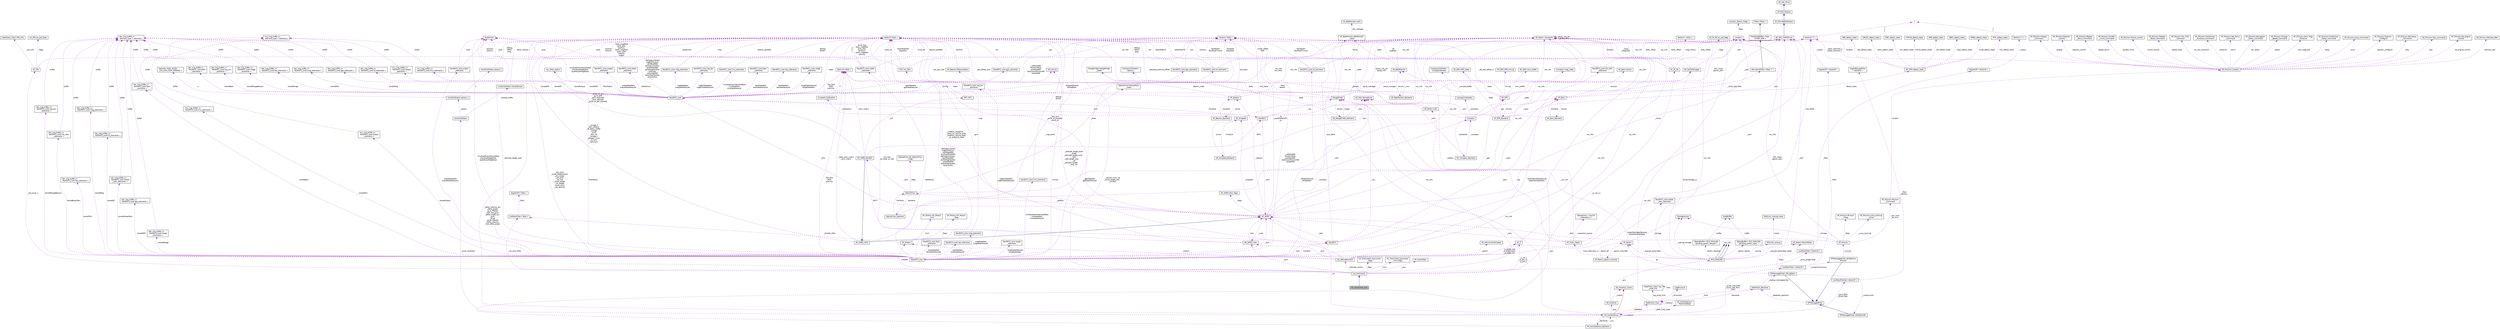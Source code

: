 digraph "AC_PosControl_Sub"
{
 // INTERACTIVE_SVG=YES
  edge [fontname="Helvetica",fontsize="10",labelfontname="Helvetica",labelfontsize="10"];
  node [fontname="Helvetica",fontsize="10",shape=record];
  Node1 [label="AC_PosControl_Sub",height=0.2,width=0.4,color="black", fillcolor="grey75", style="filled", fontcolor="black"];
  Node2 -> Node1 [dir="back",color="midnightblue",fontsize="10",style="solid",fontname="Helvetica"];
  Node2 [label="AC_PosControl",height=0.2,width=0.4,color="black", fillcolor="white", style="filled",URL="$classAC__PosControl.html"];
  Node3 -> Node2 [dir="back",color="darkorchid3",fontsize="10",style="dashed",label=" _accel_target_filter" ,fontname="Helvetica"];
  Node3 [label="LowPassFilter\< Vector2f \>",height=0.2,width=0.4,color="black", fillcolor="white", style="filled",URL="$classLowPassFilter.html"];
  Node4 -> Node3 [dir="back",color="darkorchid3",fontsize="10",style="dashed",label=" _filter" ,fontname="Helvetica"];
  Node4 [label="DigitalLPF\< Vector2f \>",height=0.2,width=0.4,color="black", fillcolor="white", style="filled",URL="$classDigitalLPF.html"];
  Node5 -> Node4 [dir="back",color="darkorchid3",fontsize="10",style="dashed",label=" _output" ,fontname="Helvetica"];
  Node5 [label="Vector2\< T \>",height=0.2,width=0.4,color="black", fillcolor="white", style="filled",URL="$structVector2.html"];
  Node6 -> Node5 [dir="back",color="darkorchid3",fontsize="10",style="dashed",label=" x\ny" ,fontname="Helvetica"];
  Node6 [label="T",height=0.2,width=0.4,color="grey75", fillcolor="white", style="filled"];
  Node7 -> Node2 [dir="back",color="darkorchid3",fontsize="10",style="dashed",label=" _pi_vel_xy" ,fontname="Helvetica"];
  Node7 [label="AC_PI_2D",height=0.2,width=0.4,color="black", fillcolor="white", style="filled",URL="$classAC__PI__2D.html",tooltip="Copter PID control class. "];
  Node8 -> Node7 [dir="back",color="darkorchid3",fontsize="10",style="dashed",label=" _flags" ,fontname="Helvetica"];
  Node8 [label="AC_PI_2D::ac_pid_flags",height=0.2,width=0.4,color="black", fillcolor="white", style="filled",URL="$structAC__PI__2D_1_1ac__pid__flags.html"];
  Node9 -> Node7 [dir="back",color="darkorchid3",fontsize="10",style="dashed",label=" var_info" ,fontname="Helvetica"];
  Node9 [label="AP_Param::GroupInfo",height=0.2,width=0.4,color="black", fillcolor="white", style="filled",URL="$structAP__Param_1_1GroupInfo.html"];
  Node9 -> Node9 [dir="back",color="darkorchid3",fontsize="10",style="dashed",label=" group_info_ptr\ngroup_info" ,fontname="Helvetica"];
  Node10 -> Node7 [dir="back",color="darkorchid3",fontsize="10",style="dashed",label=" _input\n_integrator" ,fontname="Helvetica"];
  Node10 [label="Vector2\< float \>",height=0.2,width=0.4,color="black", fillcolor="white", style="filled",URL="$structVector2.html"];
  Node11 -> Node2 [dir="back",color="darkorchid3",fontsize="10",style="dashed",label=" _vel_error_filter" ,fontname="Helvetica"];
  Node11 [label="LowPassFilter\< float \>",height=0.2,width=0.4,color="black", fillcolor="white", style="filled",URL="$classLowPassFilter.html"];
  Node12 -> Node11 [dir="back",color="darkorchid3",fontsize="10",style="dashed",label=" _filter" ,fontname="Helvetica"];
  Node12 [label="DigitalLPF\< float \>",height=0.2,width=0.4,color="black", fillcolor="white", style="filled",URL="$classDigitalLPF.html"];
  Node13 -> Node2 [dir="back",color="darkorchid3",fontsize="10",style="dashed",label=" _p_vel_z\n_p_pos_xy\n_p_pos_z" ,fontname="Helvetica"];
  Node13 [label="AC_P",height=0.2,width=0.4,color="black", fillcolor="white", style="filled",URL="$classAC__P.html",tooltip="Object managing one P controller. "];
  Node9 -> Node13 [dir="back",color="darkorchid3",fontsize="10",style="dashed",label=" var_info" ,fontname="Helvetica"];
  Node9 -> Node2 [dir="back",color="darkorchid3",fontsize="10",style="dashed",label=" var_info" ,fontname="Helvetica"];
  Node14 -> Node2 [dir="back",color="darkorchid3",fontsize="10",style="dashed",label=" _pos_error\n_accel_feedforward\n_pos_target\n_vel_error\n_vel_last\n_accel_target\n_vel_target\n_accel_error\n_vel_desired" ,fontname="Helvetica"];
  Node14 [label="Vector3\< float \>",height=0.2,width=0.4,color="black", fillcolor="white", style="filled",URL="$classVector3.html"];
  Node15 -> Node2 [dir="back",color="darkorchid3",fontsize="10",style="dashed",label=" _ahrs" ,fontname="Helvetica"];
  Node15 [label="AP_AHRS_View",height=0.2,width=0.4,color="black", fillcolor="white", style="filled",URL="$classAP__AHRS__View.html"];
  Node16 -> Node15 [dir="back",color="darkorchid3",fontsize="10",style="dashed",label=" rot_view\nrot_body_to_ned" ,fontname="Helvetica"];
  Node16 [label="Matrix3\< float \>",height=0.2,width=0.4,color="black", fillcolor="white", style="filled",URL="$classMatrix3.html"];
  Node14 -> Node16 [dir="back",color="darkorchid3",fontsize="10",style="dashed",label=" a\nb\nc" ,fontname="Helvetica"];
  Node14 -> Node15 [dir="back",color="darkorchid3",fontsize="10",style="dashed",label=" gyro" ,fontname="Helvetica"];
  Node17 -> Node15 [dir="back",color="darkorchid3",fontsize="10",style="dashed",label=" ahrs" ,fontname="Helvetica"];
  Node17 [label="AP_AHRS",height=0.2,width=0.4,color="black", fillcolor="white", style="filled",URL="$classAP__AHRS.html"];
  Node16 -> Node17 [dir="back",color="darkorchid3",fontsize="10",style="dashed",label=" _rotation_autopilot\l_body_to_vehicle_body\n_rotation_vehicle_body\l_to_autopilot_body" ,fontname="Helvetica"];
  Node18 -> Node17 [dir="back",color="darkorchid3",fontsize="10",style="dashed",label=" _flags" ,fontname="Helvetica"];
  Node18 [label="AP_AHRS::ahrs_flags",height=0.2,width=0.4,color="black", fillcolor="white", style="filled",URL="$structAP__AHRS_1_1ahrs__flags.html"];
  Node19 -> Node17 [dir="back",color="darkorchid3",fontsize="10",style="dashed",label=" _baro" ,fontname="Helvetica"];
  Node19 [label="AP_Baro",height=0.2,width=0.4,color="black", fillcolor="white", style="filled",URL="$classAP__Baro.html"];
  Node20 -> Node19 [dir="back",color="darkorchid3",fontsize="10",style="dashed",label=" sensors" ,fontname="Helvetica"];
  Node20 [label="AP_Baro::sensor",height=0.2,width=0.4,color="black", fillcolor="white", style="filled",URL="$structAP__Baro_1_1sensor.html"];
  Node21 -> Node19 [dir="back",color="darkorchid3",fontsize="10",style="dashed",label=" _climb_rate_filter" ,fontname="Helvetica"];
  Node21 [label="DerivativeFilter\< float, 7 \>",height=0.2,width=0.4,color="black", fillcolor="white", style="filled",URL="$classDerivativeFilter.html"];
  Node22 -> Node21 [dir="back",color="midnightblue",fontsize="10",style="solid",fontname="Helvetica"];
  Node22 [label="FilterWithBuffer\< float,\l FILTER_SIZE \>",height=0.2,width=0.4,color="black", fillcolor="white", style="filled",URL="$classFilterWithBuffer.html"];
  Node23 -> Node22 [dir="back",color="midnightblue",fontsize="10",style="solid",fontname="Helvetica"];
  Node23 [label="Filter\< float \>",height=0.2,width=0.4,color="black", fillcolor="white", style="filled",URL="$classFilter.html"];
  Node9 -> Node19 [dir="back",color="darkorchid3",fontsize="10",style="dashed",label=" var_info" ,fontname="Helvetica"];
  Node24 -> Node19 [dir="back",color="darkorchid3",fontsize="10",style="dashed",label=" drivers" ,fontname="Helvetica"];
  Node24 [label="AP_Baro_Backend",height=0.2,width=0.4,color="black", fillcolor="white", style="filled",URL="$classAP__Baro__Backend.html"];
  Node19 -> Node24 [dir="back",color="darkorchid3",fontsize="10",style="dashed",label=" _frontend" ,fontname="Helvetica"];
  Node25 -> Node24 [dir="back",color="darkorchid3",fontsize="10",style="dashed",label=" _sem" ,fontname="Helvetica"];
  Node25 [label="AP_HAL::Semaphore",height=0.2,width=0.4,color="black", fillcolor="white", style="filled",URL="$classAP__HAL_1_1Semaphore.html"];
  Node26 -> Node17 [dir="back",color="darkorchid3",fontsize="10",style="dashed",label=" _optflow" ,fontname="Helvetica"];
  Node26 [label="OpticalFlow",height=0.2,width=0.4,color="black", fillcolor="white", style="filled",URL="$classOpticalFlow.html"];
  Node27 -> Node26 [dir="back",color="darkorchid3",fontsize="10",style="dashed",label=" _ahrs" ,fontname="Helvetica"];
  Node27 [label="AP_AHRS_NavEKF",height=0.2,width=0.4,color="black", fillcolor="white", style="filled",URL="$classAP__AHRS__NavEKF.html"];
  Node28 -> Node27 [dir="back",color="midnightblue",fontsize="10",style="solid",fontname="Helvetica"];
  Node28 [label="AP_AHRS_DCM",height=0.2,width=0.4,color="black", fillcolor="white", style="filled",URL="$classAP__AHRS__DCM.html"];
  Node17 -> Node28 [dir="back",color="midnightblue",fontsize="10",style="solid",fontname="Helvetica"];
  Node16 -> Node28 [dir="back",color="darkorchid3",fontsize="10",style="dashed",label=" _body_dcm_matrix\n_dcm_matrix" ,fontname="Helvetica"];
  Node14 -> Node28 [dir="back",color="darkorchid3",fontsize="10",style="dashed",label=" _omega_P\n_last_velocity\n_ra_delay_buffer\n_omega\n_wind\n_last_vel\n_omega_I\n_omega_I_sum\n_ra_sum\n_last_fuse\n..." ,fontname="Helvetica"];
  Node10 -> Node28 [dir="back",color="darkorchid3",fontsize="10",style="dashed",label=" _mag_earth" ,fontname="Helvetica"];
  Node16 -> Node27 [dir="back",color="darkorchid3",fontsize="10",style="dashed",label=" _dcm_matrix" ,fontname="Helvetica"];
  Node29 -> Node27 [dir="back",color="darkorchid3",fontsize="10",style="dashed",label=" EKF2" ,fontname="Helvetica"];
  Node29 [label="NavEKF2",height=0.2,width=0.4,color="black", fillcolor="white", style="filled",URL="$classNavEKF2.html"];
  Node19 -> Node29 [dir="back",color="darkorchid3",fontsize="10",style="dashed",label=" _baro" ,fontname="Helvetica"];
  Node9 -> Node29 [dir="back",color="darkorchid3",fontsize="10",style="dashed",label=" var_info" ,fontname="Helvetica"];
  Node10 -> Node29 [dir="back",color="darkorchid3",fontsize="10",style="dashed",label=" core_delta" ,fontname="Helvetica"];
  Node30 -> Node29 [dir="back",color="darkorchid3",fontsize="10",style="dashed",label=" _rng" ,fontname="Helvetica"];
  Node30 [label="RangeFinder",height=0.2,width=0.4,color="black", fillcolor="white", style="filled",URL="$classRangeFinder.html"];
  Node31 -> Node30 [dir="back",color="darkorchid3",fontsize="10",style="dashed",label=" serial_manager" ,fontname="Helvetica"];
  Node31 [label="AP_SerialManager",height=0.2,width=0.4,color="black", fillcolor="white", style="filled",URL="$classAP__SerialManager.html"];
  Node32 -> Node31 [dir="back",color="darkorchid3",fontsize="10",style="dashed",label=" uart" ,fontname="Helvetica"];
  Node32 [label="AP_HAL::UARTDriver",height=0.2,width=0.4,color="black", fillcolor="white", style="filled",URL="$classAP__HAL_1_1UARTDriver.html"];
  Node33 -> Node32 [dir="back",color="midnightblue",fontsize="10",style="solid",fontname="Helvetica"];
  Node33 [label="AP_HAL::BetterStream",height=0.2,width=0.4,color="black", fillcolor="white", style="filled",URL="$classAP__HAL_1_1BetterStream.html"];
  Node34 -> Node33 [dir="back",color="midnightblue",fontsize="10",style="solid",fontname="Helvetica"];
  Node34 [label="AP_HAL::Stream",height=0.2,width=0.4,color="black", fillcolor="white", style="filled",URL="$classAP__HAL_1_1Stream.html"];
  Node35 -> Node34 [dir="back",color="midnightblue",fontsize="10",style="solid",fontname="Helvetica"];
  Node35 [label="AP_HAL::Print",height=0.2,width=0.4,color="black", fillcolor="white", style="filled",URL="$classAP__HAL_1_1Print.html"];
  Node9 -> Node31 [dir="back",color="darkorchid3",fontsize="10",style="dashed",label=" var_info" ,fontname="Helvetica"];
  Node36 -> Node30 [dir="back",color="darkorchid3",fontsize="10",style="dashed",label=" state" ,fontname="Helvetica"];
  Node36 [label="RangeFinder::RangeFinder\l_State",height=0.2,width=0.4,color="black", fillcolor="white", style="filled",URL="$structRangeFinder_1_1RangeFinder__State.html"];
  Node9 -> Node30 [dir="back",color="darkorchid3",fontsize="10",style="dashed",label=" var_info" ,fontname="Helvetica"];
  Node14 -> Node30 [dir="back",color="darkorchid3",fontsize="10",style="dashed",label=" pos_offset_zero" ,fontname="Helvetica"];
  Node37 -> Node30 [dir="back",color="darkorchid3",fontsize="10",style="dashed",label=" drivers" ,fontname="Helvetica"];
  Node37 [label="AP_RangeFinder_Backend",height=0.2,width=0.4,color="black", fillcolor="white", style="filled",URL="$classAP__RangeFinder__Backend.html"];
  Node36 -> Node37 [dir="back",color="darkorchid3",fontsize="10",style="dashed",label=" state" ,fontname="Helvetica"];
  Node25 -> Node37 [dir="back",color="darkorchid3",fontsize="10",style="dashed",label=" _sem" ,fontname="Helvetica"];
  Node30 -> Node37 [dir="back",color="darkorchid3",fontsize="10",style="dashed",label=" ranger" ,fontname="Helvetica"];
  Node17 -> Node29 [dir="back",color="darkorchid3",fontsize="10",style="dashed",label=" _ahrs" ,fontname="Helvetica"];
  Node38 -> Node29 [dir="back",color="darkorchid3",fontsize="10",style="dashed",label=" core" ,fontname="Helvetica"];
  Node38 [label="NavEKF2_core",height=0.2,width=0.4,color="black", fillcolor="white", style="filled",URL="$classNavEKF2__core.html"];
  Node39 -> Node38 [dir="back",color="darkorchid3",fontsize="10",style="dashed",label=" magDataNew\nmagDataDelayed" ,fontname="Helvetica"];
  Node39 [label="NavEKF2_core::mag_elements",height=0.2,width=0.4,color="black", fillcolor="white", style="filled",URL="$structNavEKF2__core_1_1mag__elements.html"];
  Node14 -> Node39 [dir="back",color="darkorchid3",fontsize="10",style="dashed",label=" mag" ,fontname="Helvetica"];
  Node16 -> Node38 [dir="back",color="darkorchid3",fontsize="10",style="dashed",label=" Tbn_flow\nDCM\nprevTnb" ,fontname="Helvetica"];
  Node29 -> Node38 [dir="back",color="darkorchid3",fontsize="10",style="dashed",label=" frontend" ,fontname="Helvetica"];
  Node40 -> Node38 [dir="back",color="darkorchid3",fontsize="10",style="dashed",label=" baroDataNew\nbaroDataDelayed" ,fontname="Helvetica"];
  Node40 [label="NavEKF2_core::baro\l_elements",height=0.2,width=0.4,color="black", fillcolor="white", style="filled",URL="$structNavEKF2__core_1_1baro__elements.html"];
  Node41 -> Node38 [dir="back",color="darkorchid3",fontsize="10",style="dashed",label=" storedIMU" ,fontname="Helvetica"];
  Node41 [label="imu_ring_buffer_t\<\l NavEKF2_core::imu_elements \>",height=0.2,width=0.4,color="black", fillcolor="white", style="filled",URL="$classimu__ring__buffer__t.html"];
  Node42 -> Node41 [dir="back",color="darkorchid3",fontsize="10",style="dashed",label=" buffer" ,fontname="Helvetica"];
  Node42 [label="imu_ring_buffer_t\<\l element_type \>::element_t",height=0.2,width=0.4,color="black", fillcolor="white", style="filled",URL="$structimu__ring__buffer__t_1_1element__t.html"];
  Node43 -> Node38 [dir="back",color="darkorchid3",fontsize="10",style="dashed",label=" rngBcnDataNew\nrngBcnDataDelayed" ,fontname="Helvetica"];
  Node43 [label="NavEKF2_core::rng_bcn\l_elements",height=0.2,width=0.4,color="black", fillcolor="white", style="filled",URL="$structNavEKF2__core_1_1rng__bcn__elements.html"];
  Node14 -> Node43 [dir="back",color="darkorchid3",fontsize="10",style="dashed",label=" beacon_posNED" ,fontname="Helvetica"];
  Node44 -> Node38 [dir="back",color="darkorchid3",fontsize="10",style="dashed",label=" ofDataDelayed\nofDataNew" ,fontname="Helvetica"];
  Node44 [label="NavEKF2_core::of_elements",height=0.2,width=0.4,color="black", fillcolor="white", style="filled",URL="$structNavEKF2__core_1_1of__elements.html"];
  Node14 -> Node44 [dir="back",color="darkorchid3",fontsize="10",style="dashed",label=" bodyRadXYZ" ,fontname="Helvetica"];
  Node45 -> Node44 [dir="back",color="darkorchid3",fontsize="10",style="dashed",label=" body_offset" ,fontname="Helvetica"];
  Node45 [label="Vector3\< T \>",height=0.2,width=0.4,color="black", fillcolor="white", style="filled",URL="$classVector3.html"];
  Node6 -> Node45 [dir="back",color="darkorchid3",fontsize="10",style="dashed",label=" x\ny\nz" ,fontname="Helvetica"];
  Node10 -> Node44 [dir="back",color="darkorchid3",fontsize="10",style="dashed",label=" flowRadXY\nflowRadXYcomp" ,fontname="Helvetica"];
  Node46 -> Node38 [dir="back",color="darkorchid3",fontsize="10",style="dashed",label=" storedGPS" ,fontname="Helvetica"];
  Node46 [label="obs_ring_buffer_t\<\l NavEKF2_core::gps_elements \>",height=0.2,width=0.4,color="black", fillcolor="white", style="filled",URL="$classobs__ring__buffer__t.html"];
  Node47 -> Node46 [dir="back",color="darkorchid3",fontsize="10",style="dashed",label=" buffer" ,fontname="Helvetica"];
  Node47 [label="obs_ring_buffer_t\<\l element_type \>::element_t",height=0.2,width=0.4,color="black", fillcolor="white", style="filled",URL="$structobs__ring__buffer__t_1_1element__t.html"];
  Node48 -> Node38 [dir="back",color="darkorchid3",fontsize="10",style="dashed",label=" timing" ,fontname="Helvetica"];
  Node48 [label="ekf_timing",height=0.2,width=0.4,color="black", fillcolor="white", style="filled",URL="$structekf__timing.html"];
  Node49 -> Node38 [dir="back",color="darkorchid3",fontsize="10",style="dashed",label=" tasDataNew\ntasDataDelayed" ,fontname="Helvetica"];
  Node49 [label="NavEKF2_core::tas_elements",height=0.2,width=0.4,color="black", fillcolor="white", style="filled",URL="$structNavEKF2__core_1_1tas__elements.html"];
  Node50 -> Node38 [dir="back",color="darkorchid3",fontsize="10",style="dashed",label=" imuQuatDownSampleNew\nprevQuatMagReset\nquatAtLastMagReset" ,fontname="Helvetica"];
  Node50 [label="Quaternion",height=0.2,width=0.4,color="black", fillcolor="white", style="filled",URL="$classQuaternion.html"];
  Node51 -> Node38 [dir="back",color="darkorchid3",fontsize="10",style="dashed",label=" stateStruct" ,fontname="Helvetica"];
  Node51 [label="NavEKF2_core::state\l_elements",height=0.2,width=0.4,color="black", fillcolor="white", style="filled",URL="$structNavEKF2__core_1_1state__elements.html"];
  Node50 -> Node51 [dir="back",color="darkorchid3",fontsize="10",style="dashed",label=" quat" ,fontname="Helvetica"];
  Node14 -> Node51 [dir="back",color="darkorchid3",fontsize="10",style="dashed",label=" body_magfield\ngyro_bias\nposition\nearth_magfield\ngyro_scale\nvelocity\nangErr" ,fontname="Helvetica"];
  Node10 -> Node51 [dir="back",color="darkorchid3",fontsize="10",style="dashed",label=" wind_vel" ,fontname="Helvetica"];
  Node52 -> Node38 [dir="back",color="darkorchid3",fontsize="10",style="dashed",label=" storedOF" ,fontname="Helvetica"];
  Node52 [label="obs_ring_buffer_t\<\l NavEKF2_core::of_elements \>",height=0.2,width=0.4,color="black", fillcolor="white", style="filled",URL="$classobs__ring__buffer__t.html"];
  Node47 -> Node52 [dir="back",color="darkorchid3",fontsize="10",style="dashed",label=" buffer" ,fontname="Helvetica"];
  Node53 -> Node38 [dir="back",color="darkorchid3",fontsize="10",style="dashed",label=" imuDataDownSampledNew\nimuDataNew\nimuDataDelayed" ,fontname="Helvetica"];
  Node53 [label="NavEKF2_core::imu_elements",height=0.2,width=0.4,color="black", fillcolor="white", style="filled",URL="$structNavEKF2__core_1_1imu__elements.html"];
  Node14 -> Node53 [dir="back",color="darkorchid3",fontsize="10",style="dashed",label=" delAng\ndelVel" ,fontname="Helvetica"];
  Node14 -> Node38 [dir="back",color="darkorchid3",fontsize="10",style="dashed",label=" delAngCorrected\nrngBcnPosSum\nvelOffsetNED\ndelAngCorrection\nearthRateNED\nearthMagFieldVar\ntiltErrVec\nvelDotNEDfilt\nbodyMagFieldVar\nreceiverPos\n..." ,fontname="Helvetica"];
  Node54 -> Node38 [dir="back",color="darkorchid3",fontsize="10",style="dashed",label=" filterStatus" ,fontname="Helvetica"];
  Node54 [label="nav_filter_status",height=0.2,width=0.4,color="black", fillcolor="white", style="filled",URL="$unionnav__filter__status.html"];
  Node55 -> Node38 [dir="back",color="darkorchid3",fontsize="10",style="dashed",label=" outputDataNew\noutputDataDelayed" ,fontname="Helvetica"];
  Node55 [label="NavEKF2_core::output\l_elements",height=0.2,width=0.4,color="black", fillcolor="white", style="filled",URL="$structNavEKF2__core_1_1output__elements.html"];
  Node50 -> Node55 [dir="back",color="darkorchid3",fontsize="10",style="dashed",label=" quat" ,fontname="Helvetica"];
  Node14 -> Node55 [dir="back",color="darkorchid3",fontsize="10",style="dashed",label=" position\nvelocity" ,fontname="Helvetica"];
  Node56 -> Node38 [dir="back",color="darkorchid3",fontsize="10",style="dashed",label=" gpsDataNew\ngpsDataDelayed" ,fontname="Helvetica"];
  Node56 [label="NavEKF2_core::gps_elements",height=0.2,width=0.4,color="black", fillcolor="white", style="filled",URL="$structNavEKF2__core_1_1gps__elements.html"];
  Node14 -> Node56 [dir="back",color="darkorchid3",fontsize="10",style="dashed",label=" vel" ,fontname="Helvetica"];
  Node10 -> Node56 [dir="back",color="darkorchid3",fontsize="10",style="dashed",label=" pos" ,fontname="Helvetica"];
  Node10 -> Node38 [dir="back",color="darkorchid3",fontsize="10",style="dashed",label=" velResetNE\nflowGyroBias\nposResetNE\nlastKnownPositionNE\nheldVelNE" ,fontname="Helvetica"];
  Node57 -> Node38 [dir="back",color="darkorchid3",fontsize="10",style="dashed",label=" storedBaro" ,fontname="Helvetica"];
  Node57 [label="obs_ring_buffer_t\<\l NavEKF2_core::baro\l_elements \>",height=0.2,width=0.4,color="black", fillcolor="white", style="filled",URL="$classobs__ring__buffer__t.html"];
  Node47 -> Node57 [dir="back",color="darkorchid3",fontsize="10",style="dashed",label=" buffer" ,fontname="Helvetica"];
  Node58 -> Node38 [dir="back",color="darkorchid3",fontsize="10",style="dashed",label=" storedRangeBeacon" ,fontname="Helvetica"];
  Node58 [label="obs_ring_buffer_t\<\l NavEKF2_core::rng_bcn\l_elements \>",height=0.2,width=0.4,color="black", fillcolor="white", style="filled",URL="$classobs__ring__buffer__t.html"];
  Node47 -> Node58 [dir="back",color="darkorchid3",fontsize="10",style="dashed",label=" buffer" ,fontname="Helvetica"];
  Node59 -> Node38 [dir="back",color="darkorchid3",fontsize="10",style="dashed",label=" storedRange" ,fontname="Helvetica"];
  Node59 [label="obs_ring_buffer_t\<\l NavEKF2_core::range\l_elements \>",height=0.2,width=0.4,color="black", fillcolor="white", style="filled",URL="$classobs__ring__buffer__t.html"];
  Node47 -> Node59 [dir="back",color="darkorchid3",fontsize="10",style="dashed",label=" buffer" ,fontname="Helvetica"];
  Node60 -> Node38 [dir="back",color="darkorchid3",fontsize="10",style="dashed",label=" storedTAS" ,fontname="Helvetica"];
  Node60 [label="obs_ring_buffer_t\<\l NavEKF2_core::tas_elements \>",height=0.2,width=0.4,color="black", fillcolor="white", style="filled",URL="$classobs__ring__buffer__t.html"];
  Node47 -> Node60 [dir="back",color="darkorchid3",fontsize="10",style="dashed",label=" buffer" ,fontname="Helvetica"];
  Node17 -> Node38 [dir="back",color="darkorchid3",fontsize="10",style="dashed",label=" _ahrs" ,fontname="Helvetica"];
  Node61 -> Node38 [dir="back",color="darkorchid3",fontsize="10",style="dashed",label=" storedMag" ,fontname="Helvetica"];
  Node61 [label="obs_ring_buffer_t\<\l NavEKF2_core::mag_elements \>",height=0.2,width=0.4,color="black", fillcolor="white", style="filled",URL="$classobs__ring__buffer__t.html"];
  Node47 -> Node61 [dir="back",color="darkorchid3",fontsize="10",style="dashed",label=" buffer" ,fontname="Helvetica"];
  Node62 -> Node38 [dir="back",color="darkorchid3",fontsize="10",style="dashed",label=" rangeDataDelayed\nrangeDataNew" ,fontname="Helvetica"];
  Node62 [label="NavEKF2_core::range\l_elements",height=0.2,width=0.4,color="black", fillcolor="white", style="filled",URL="$structNavEKF2__core_1_1range__elements.html"];
  Node63 -> Node38 [dir="back",color="darkorchid3",fontsize="10",style="dashed",label=" EKF_origin\ngpsloc_prev" ,fontname="Helvetica"];
  Node63 [label="Location",height=0.2,width=0.4,color="black", fillcolor="white", style="filled",URL="$structLocation.html"];
  Node64 -> Node63 [dir="back",color="darkorchid3",fontsize="10",style="dashed",label=" flags" ,fontname="Helvetica"];
  Node64 [label="Location_Option_Flags",height=0.2,width=0.4,color="black", fillcolor="white", style="filled",URL="$structLocation__Option__Flags.html"];
  Node65 -> Node38 [dir="back",color="darkorchid3",fontsize="10",style="dashed",label=" storedOutput" ,fontname="Helvetica"];
  Node65 [label="imu_ring_buffer_t\<\l NavEKF2_core::output\l_elements \>",height=0.2,width=0.4,color="black", fillcolor="white", style="filled",URL="$classimu__ring__buffer__t.html"];
  Node42 -> Node65 [dir="back",color="darkorchid3",fontsize="10",style="dashed",label=" buffer" ,fontname="Helvetica"];
  Node66 -> Node27 [dir="back",color="darkorchid3",fontsize="10",style="dashed",label=" EKF3" ,fontname="Helvetica"];
  Node66 [label="NavEKF3",height=0.2,width=0.4,color="black", fillcolor="white", style="filled",URL="$classNavEKF3.html"];
  Node67 -> Node66 [dir="back",color="darkorchid3",fontsize="10",style="dashed",label=" core" ,fontname="Helvetica"];
  Node67 [label="NavEKF3_core",height=0.2,width=0.4,color="black", fillcolor="white", style="filled",URL="$classNavEKF3__core.html"];
  Node68 -> Node67 [dir="back",color="darkorchid3",fontsize="10",style="dashed",label=" storedMag" ,fontname="Helvetica"];
  Node68 [label="obs_ring_buffer_t\<\l NavEKF3_core::mag_elements \>",height=0.2,width=0.4,color="black", fillcolor="white", style="filled",URL="$classobs__ring__buffer__t.html"];
  Node47 -> Node68 [dir="back",color="darkorchid3",fontsize="10",style="dashed",label=" buffer" ,fontname="Helvetica"];
  Node69 -> Node67 [dir="back",color="darkorchid3",fontsize="10",style="dashed",label=" outputDataNew\noutputDataDelayed" ,fontname="Helvetica"];
  Node69 [label="NavEKF3_core::output\l_elements",height=0.2,width=0.4,color="black", fillcolor="white", style="filled",URL="$structNavEKF3__core_1_1output__elements.html"];
  Node50 -> Node69 [dir="back",color="darkorchid3",fontsize="10",style="dashed",label=" quat" ,fontname="Helvetica"];
  Node14 -> Node69 [dir="back",color="darkorchid3",fontsize="10",style="dashed",label=" position\nvelocity" ,fontname="Helvetica"];
  Node70 -> Node67 [dir="back",color="darkorchid3",fontsize="10",style="dashed",label=" gpsDataNew\ngpsDataDelayed" ,fontname="Helvetica"];
  Node70 [label="NavEKF3_core::gps_elements",height=0.2,width=0.4,color="black", fillcolor="white", style="filled",URL="$structNavEKF3__core_1_1gps__elements.html"];
  Node14 -> Node70 [dir="back",color="darkorchid3",fontsize="10",style="dashed",label=" vel" ,fontname="Helvetica"];
  Node10 -> Node70 [dir="back",color="darkorchid3",fontsize="10",style="dashed",label=" pos" ,fontname="Helvetica"];
  Node16 -> Node67 [dir="back",color="darkorchid3",fontsize="10",style="dashed",label=" Tbn_flow\nDCM\nprevTnb" ,fontname="Helvetica"];
  Node66 -> Node67 [dir="back",color="darkorchid3",fontsize="10",style="dashed",label=" frontend" ,fontname="Helvetica"];
  Node71 -> Node67 [dir="back",color="darkorchid3",fontsize="10",style="dashed",label=" storedOF" ,fontname="Helvetica"];
  Node71 [label="obs_ring_buffer_t\<\l NavEKF3_core::of_elements \>",height=0.2,width=0.4,color="black", fillcolor="white", style="filled",URL="$classobs__ring__buffer__t.html"];
  Node47 -> Node71 [dir="back",color="darkorchid3",fontsize="10",style="dashed",label=" buffer" ,fontname="Helvetica"];
  Node48 -> Node67 [dir="back",color="darkorchid3",fontsize="10",style="dashed",label=" timing" ,fontname="Helvetica"];
  Node72 -> Node67 [dir="back",color="darkorchid3",fontsize="10",style="dashed",label=" wheelOdmDataDelayed\nwheelOdmDataNew" ,fontname="Helvetica"];
  Node72 [label="NavEKF3_core::wheel\l_odm_elements",height=0.2,width=0.4,color="black", fillcolor="white", style="filled",URL="$structNavEKF3__core_1_1wheel__odm__elements.html"];
  Node45 -> Node72 [dir="back",color="darkorchid3",fontsize="10",style="dashed",label=" hub_offset" ,fontname="Helvetica"];
  Node73 -> Node67 [dir="back",color="darkorchid3",fontsize="10",style="dashed",label=" bodyOdmDataDelayed\nbodyOdmDataNew" ,fontname="Helvetica"];
  Node73 [label="NavEKF3_core::vel_odm\l_elements",height=0.2,width=0.4,color="black", fillcolor="white", style="filled",URL="$structNavEKF3__core_1_1vel__odm__elements.html"];
  Node14 -> Node73 [dir="back",color="darkorchid3",fontsize="10",style="dashed",label=" vel\nangRate" ,fontname="Helvetica"];
  Node45 -> Node73 [dir="back",color="darkorchid3",fontsize="10",style="dashed",label=" body_offset" ,fontname="Helvetica"];
  Node50 -> Node67 [dir="back",color="darkorchid3",fontsize="10",style="dashed",label=" imuQuatDownSampleNew\nprevQuatMagReset\nquatAtLastMagReset" ,fontname="Helvetica"];
  Node74 -> Node67 [dir="back",color="darkorchid3",fontsize="10",style="dashed",label=" storedWheelOdm" ,fontname="Helvetica"];
  Node74 [label="obs_ring_buffer_t\<\l NavEKF3_core::wheel\l_odm_elements \>",height=0.2,width=0.4,color="black", fillcolor="white", style="filled",URL="$classobs__ring__buffer__t.html"];
  Node47 -> Node74 [dir="back",color="darkorchid3",fontsize="10",style="dashed",label=" buffer" ,fontname="Helvetica"];
  Node14 -> Node67 [dir="back",color="darkorchid3",fontsize="10",style="dashed",label=" delAngCorrected\nrngBcnPosSum\nvelOffsetNED\nbcnPosOffsetNED\ndelAngCorrection\nearthRateNED\nearthMagFieldVar\nvelDotNEDfilt\nbodyMagFieldVar\nreceiverPos\n..." ,fontname="Helvetica"];
  Node54 -> Node67 [dir="back",color="darkorchid3",fontsize="10",style="dashed",label=" filterStatus" ,fontname="Helvetica"];
  Node75 -> Node67 [dir="back",color="darkorchid3",fontsize="10",style="dashed",label=" magDataNew\nmagDataDelayed" ,fontname="Helvetica"];
  Node75 [label="NavEKF3_core::mag_elements",height=0.2,width=0.4,color="black", fillcolor="white", style="filled",URL="$structNavEKF3__core_1_1mag__elements.html"];
  Node14 -> Node75 [dir="back",color="darkorchid3",fontsize="10",style="dashed",label=" mag" ,fontname="Helvetica"];
  Node10 -> Node67 [dir="back",color="darkorchid3",fontsize="10",style="dashed",label=" velResetNE\nflowGyroBias\nposResetNE\nlastKnownPositionNE\nheldVelNE" ,fontname="Helvetica"];
  Node76 -> Node67 [dir="back",color="darkorchid3",fontsize="10",style="dashed",label=" storedGPS" ,fontname="Helvetica"];
  Node76 [label="obs_ring_buffer_t\<\l NavEKF3_core::gps_elements \>",height=0.2,width=0.4,color="black", fillcolor="white", style="filled",URL="$classobs__ring__buffer__t.html"];
  Node47 -> Node76 [dir="back",color="darkorchid3",fontsize="10",style="dashed",label=" buffer" ,fontname="Helvetica"];
  Node77 -> Node67 [dir="back",color="darkorchid3",fontsize="10",style="dashed",label=" stateStruct" ,fontname="Helvetica"];
  Node77 [label="NavEKF3_core::state\l_elements",height=0.2,width=0.4,color="black", fillcolor="white", style="filled",URL="$structNavEKF3__core_1_1state__elements.html"];
  Node50 -> Node77 [dir="back",color="darkorchid3",fontsize="10",style="dashed",label=" quat" ,fontname="Helvetica"];
  Node14 -> Node77 [dir="back",color="darkorchid3",fontsize="10",style="dashed",label=" accel_bias\nbody_magfield\ngyro_bias\nposition\nearth_magfield\nvelocity" ,fontname="Helvetica"];
  Node10 -> Node77 [dir="back",color="darkorchid3",fontsize="10",style="dashed",label=" wind_vel" ,fontname="Helvetica"];
  Node78 -> Node67 [dir="back",color="darkorchid3",fontsize="10",style="dashed",label=" storedRange" ,fontname="Helvetica"];
  Node78 [label="obs_ring_buffer_t\<\l NavEKF3_core::range\l_elements \>",height=0.2,width=0.4,color="black", fillcolor="white", style="filled",URL="$classobs__ring__buffer__t.html"];
  Node47 -> Node78 [dir="back",color="darkorchid3",fontsize="10",style="dashed",label=" buffer" ,fontname="Helvetica"];
  Node79 -> Node67 [dir="back",color="darkorchid3",fontsize="10",style="dashed",label=" rngBcnDataNew\nrngBcnDataDelayed" ,fontname="Helvetica"];
  Node79 [label="NavEKF3_core::rng_bcn\l_elements",height=0.2,width=0.4,color="black", fillcolor="white", style="filled",URL="$structNavEKF3__core_1_1rng__bcn__elements.html"];
  Node14 -> Node79 [dir="back",color="darkorchid3",fontsize="10",style="dashed",label=" beacon_posNED" ,fontname="Helvetica"];
  Node80 -> Node67 [dir="back",color="darkorchid3",fontsize="10",style="dashed",label=" baroDataNew\nbaroDataDelayed" ,fontname="Helvetica"];
  Node80 [label="NavEKF3_core::baro\l_elements",height=0.2,width=0.4,color="black", fillcolor="white", style="filled",URL="$structNavEKF3__core_1_1baro__elements.html"];
  Node17 -> Node67 [dir="back",color="darkorchid3",fontsize="10",style="dashed",label=" _ahrs" ,fontname="Helvetica"];
  Node81 -> Node67 [dir="back",color="darkorchid3",fontsize="10",style="dashed",label=" storedBaro" ,fontname="Helvetica"];
  Node81 [label="obs_ring_buffer_t\<\l NavEKF3_core::baro\l_elements \>",height=0.2,width=0.4,color="black", fillcolor="white", style="filled",URL="$classobs__ring__buffer__t.html"];
  Node47 -> Node81 [dir="back",color="darkorchid3",fontsize="10",style="dashed",label=" buffer" ,fontname="Helvetica"];
  Node63 -> Node67 [dir="back",color="darkorchid3",fontsize="10",style="dashed",label=" EKF_origin\ngpsloc_prev" ,fontname="Helvetica"];
  Node82 -> Node67 [dir="back",color="darkorchid3",fontsize="10",style="dashed",label=" tasDataNew\ntasDataDelayed" ,fontname="Helvetica"];
  Node82 [label="NavEKF3_core::tas_elements",height=0.2,width=0.4,color="black", fillcolor="white", style="filled",URL="$structNavEKF3__core_1_1tas__elements.html"];
  Node83 -> Node67 [dir="back",color="darkorchid3",fontsize="10",style="dashed",label=" storedIMU" ,fontname="Helvetica"];
  Node83 [label="imu_ring_buffer_t\<\l NavEKF3_core::imu_elements \>",height=0.2,width=0.4,color="black", fillcolor="white", style="filled",URL="$classimu__ring__buffer__t.html"];
  Node42 -> Node83 [dir="back",color="darkorchid3",fontsize="10",style="dashed",label=" buffer" ,fontname="Helvetica"];
  Node84 -> Node67 [dir="back",color="darkorchid3",fontsize="10",style="dashed",label=" storedRangeBeacon" ,fontname="Helvetica"];
  Node84 [label="obs_ring_buffer_t\<\l NavEKF3_core::rng_bcn\l_elements \>",height=0.2,width=0.4,color="black", fillcolor="white", style="filled",URL="$classobs__ring__buffer__t.html"];
  Node47 -> Node84 [dir="back",color="darkorchid3",fontsize="10",style="dashed",label=" buffer" ,fontname="Helvetica"];
  Node85 -> Node67 [dir="back",color="darkorchid3",fontsize="10",style="dashed",label=" storedBodyOdm" ,fontname="Helvetica"];
  Node85 [label="obs_ring_buffer_t\<\l NavEKF3_core::vel_odm\l_elements \>",height=0.2,width=0.4,color="black", fillcolor="white", style="filled",URL="$classobs__ring__buffer__t.html"];
  Node47 -> Node85 [dir="back",color="darkorchid3",fontsize="10",style="dashed",label=" buffer" ,fontname="Helvetica"];
  Node86 -> Node67 [dir="back",color="darkorchid3",fontsize="10",style="dashed",label=" ofDataDelayed\nofDataNew" ,fontname="Helvetica"];
  Node86 [label="NavEKF3_core::of_elements",height=0.2,width=0.4,color="black", fillcolor="white", style="filled",URL="$structNavEKF3__core_1_1of__elements.html"];
  Node14 -> Node86 [dir="back",color="darkorchid3",fontsize="10",style="dashed",label=" bodyRadXYZ" ,fontname="Helvetica"];
  Node45 -> Node86 [dir="back",color="darkorchid3",fontsize="10",style="dashed",label=" body_offset" ,fontname="Helvetica"];
  Node10 -> Node86 [dir="back",color="darkorchid3",fontsize="10",style="dashed",label=" flowRadXY\nflowRadXYcomp" ,fontname="Helvetica"];
  Node87 -> Node67 [dir="back",color="darkorchid3",fontsize="10",style="dashed",label=" rangeDataDelayed\nrangeDataNew" ,fontname="Helvetica"];
  Node87 [label="NavEKF3_core::range\l_elements",height=0.2,width=0.4,color="black", fillcolor="white", style="filled",URL="$structNavEKF3__core_1_1range__elements.html"];
  Node88 -> Node67 [dir="back",color="darkorchid3",fontsize="10",style="dashed",label=" imuDataDownSampledNew\nimuDataNew\nimuDataDelayed" ,fontname="Helvetica"];
  Node88 [label="NavEKF3_core::imu_elements",height=0.2,width=0.4,color="black", fillcolor="white", style="filled",URL="$structNavEKF3__core_1_1imu__elements.html"];
  Node14 -> Node88 [dir="back",color="darkorchid3",fontsize="10",style="dashed",label=" delAng\ndelVel" ,fontname="Helvetica"];
  Node89 -> Node67 [dir="back",color="darkorchid3",fontsize="10",style="dashed",label=" storedOutput" ,fontname="Helvetica"];
  Node89 [label="imu_ring_buffer_t\<\l NavEKF3_core::output\l_elements \>",height=0.2,width=0.4,color="black", fillcolor="white", style="filled",URL="$classimu__ring__buffer__t.html"];
  Node42 -> Node89 [dir="back",color="darkorchid3",fontsize="10",style="dashed",label=" buffer" ,fontname="Helvetica"];
  Node90 -> Node67 [dir="back",color="darkorchid3",fontsize="10",style="dashed",label=" storedTAS" ,fontname="Helvetica"];
  Node90 [label="obs_ring_buffer_t\<\l NavEKF3_core::tas_elements \>",height=0.2,width=0.4,color="black", fillcolor="white", style="filled",URL="$classobs__ring__buffer__t.html"];
  Node47 -> Node90 [dir="back",color="darkorchid3",fontsize="10",style="dashed",label=" buffer" ,fontname="Helvetica"];
  Node19 -> Node66 [dir="back",color="darkorchid3",fontsize="10",style="dashed",label=" _baro" ,fontname="Helvetica"];
  Node9 -> Node66 [dir="back",color="darkorchid3",fontsize="10",style="dashed",label=" var_info" ,fontname="Helvetica"];
  Node10 -> Node66 [dir="back",color="darkorchid3",fontsize="10",style="dashed",label=" core_delta" ,fontname="Helvetica"];
  Node30 -> Node66 [dir="back",color="darkorchid3",fontsize="10",style="dashed",label=" _rng" ,fontname="Helvetica"];
  Node17 -> Node66 [dir="back",color="darkorchid3",fontsize="10",style="dashed",label=" _ahrs" ,fontname="Helvetica"];
  Node91 -> Node27 [dir="back",color="darkorchid3",fontsize="10",style="dashed",label=" _sitl" ,fontname="Helvetica"];
  Node91 [label="SITL::SITL",height=0.2,width=0.4,color="black", fillcolor="white", style="filled",URL="$classSITL_1_1SITL.html"];
  Node9 -> Node91 [dir="back",color="darkorchid3",fontsize="10",style="dashed",label=" var_info\nvar_info2" ,fontname="Helvetica"];
  Node92 -> Node91 [dir="back",color="darkorchid3",fontsize="10",style="dashed",label=" state" ,fontname="Helvetica"];
  Node92 [label="SITL::sitl_fdm",height=0.2,width=0.4,color="black", fillcolor="white", style="filled",URL="$structSITL_1_1sitl__fdm.html"];
  Node50 -> Node92 [dir="back",color="darkorchid3",fontsize="10",style="dashed",label=" quaternion" ,fontname="Helvetica"];
  Node14 -> Node92 [dir="back",color="darkorchid3",fontsize="10",style="dashed",label=" bodyMagField\nangAccel" ,fontname="Helvetica"];
  Node63 -> Node92 [dir="back",color="darkorchid3",fontsize="10",style="dashed",label=" home" ,fontname="Helvetica"];
  Node14 -> Node27 [dir="back",color="darkorchid3",fontsize="10",style="dashed",label=" _accel_ef_ekf\n_gyro_drift\n_gyro_estimate\n_dcm_attitude\n_accel_ef_ekf_blended" ,fontname="Helvetica"];
  Node9 -> Node26 [dir="back",color="darkorchid3",fontsize="10",style="dashed",label=" var_info" ,fontname="Helvetica"];
  Node93 -> Node26 [dir="back",color="darkorchid3",fontsize="10",style="dashed",label=" _state" ,fontname="Helvetica"];
  Node93 [label="OpticalFlow::OpticalFlow\l_state",height=0.2,width=0.4,color="black", fillcolor="white", style="filled",URL="$structOpticalFlow_1_1OpticalFlow__state.html"];
  Node10 -> Node93 [dir="back",color="darkorchid3",fontsize="10",style="dashed",label=" flowRate\nbodyRate" ,fontname="Helvetica"];
  Node94 -> Node26 [dir="back",color="darkorchid3",fontsize="10",style="dashed",label=" backend" ,fontname="Helvetica"];
  Node94 [label="OpticalFlow_backend",height=0.2,width=0.4,color="black", fillcolor="white", style="filled",URL="$classOpticalFlow__backend.html"];
  Node26 -> Node94 [dir="back",color="darkorchid3",fontsize="10",style="dashed",label=" frontend" ,fontname="Helvetica"];
  Node25 -> Node94 [dir="back",color="darkorchid3",fontsize="10",style="dashed",label=" _sem" ,fontname="Helvetica"];
  Node95 -> Node26 [dir="back",color="darkorchid3",fontsize="10",style="dashed",label=" _flags" ,fontname="Helvetica"];
  Node95 [label="OpticalFlow::AP_OpticalFlow\l_Flags",height=0.2,width=0.4,color="black", fillcolor="white", style="filled",URL="$structOpticalFlow_1_1AP__OpticalFlow__Flags.html"];
  Node9 -> Node17 [dir="back",color="darkorchid3",fontsize="10",style="dashed",label=" var_info" ,fontname="Helvetica"];
  Node15 -> Node17 [dir="back",color="darkorchid3",fontsize="10",style="dashed",label=" _view" ,fontname="Helvetica"];
  Node14 -> Node17 [dir="back",color="darkorchid3",fontsize="10",style="dashed",label=" _last_trim\n_accel_ef_blended\n_accel_ef" ,fontname="Helvetica"];
  Node96 -> Node17 [dir="back",color="darkorchid3",fontsize="10",style="dashed",label=" _ins" ,fontname="Helvetica"];
  Node96 [label="AP_InertialSensor",height=0.2,width=0.4,color="black", fillcolor="white", style="filled",URL="$classAP__InertialSensor.html"];
  Node97 -> Node96 [dir="back",color="firebrick4",fontsize="10",style="solid",fontname="Helvetica"];
  Node97 [label="AP_AccelCal_Client",height=0.2,width=0.4,color="black", fillcolor="white", style="filled",URL="$classAP__AccelCal__Client.html"];
  Node98 -> Node96 [dir="back",color="darkorchid3",fontsize="10",style="dashed",label=" _peak_hold_state" ,fontname="Helvetica"];
  Node98 [label="AP_InertialSensor::\lPeakHoldState",height=0.2,width=0.4,color="black", fillcolor="white", style="filled",URL="$structAP__InertialSensor_1_1PeakHoldState.html"];
  Node99 -> Node96 [dir="back",color="darkorchid3",fontsize="10",style="dashed",label=" _accel_vibe_filter\n_accel_vibe_floor\l_filter" ,fontname="Helvetica"];
  Node99 [label="LowPassFilter\< Vector3f \>",height=0.2,width=0.4,color="black", fillcolor="white", style="filled",URL="$classLowPassFilter.html"];
  Node100 -> Node99 [dir="back",color="darkorchid3",fontsize="10",style="dashed",label=" _filter" ,fontname="Helvetica"];
  Node100 [label="DigitalLPF\< Vector3f \>",height=0.2,width=0.4,color="black", fillcolor="white", style="filled",URL="$classDigitalLPF.html"];
  Node45 -> Node100 [dir="back",color="darkorchid3",fontsize="10",style="dashed",label=" _output" ,fontname="Helvetica"];
  Node101 -> Node96 [dir="back",color="darkorchid3",fontsize="10",style="dashed",label=" _backends" ,fontname="Helvetica"];
  Node101 [label="AP_InertialSensor_Backend",height=0.2,width=0.4,color="black", fillcolor="white", style="filled",URL="$classAP__InertialSensor__Backend.html"];
  Node25 -> Node101 [dir="back",color="darkorchid3",fontsize="10",style="dashed",label=" _sem" ,fontname="Helvetica"];
  Node96 -> Node101 [dir="back",color="darkorchid3",fontsize="10",style="dashed",label=" _imu" ,fontname="Helvetica"];
  Node102 -> Node96 [dir="back",color="darkorchid3",fontsize="10",style="dashed",label=" _gyro_filter\n_accel_filter" ,fontname="Helvetica"];
  Node102 [label="LowPassFilter2p\< Vector3f \>",height=0.2,width=0.4,color="black", fillcolor="white", style="filled",URL="$classLowPassFilter2p.html"];
  Node103 -> Node102 [dir="back",color="darkorchid3",fontsize="10",style="dashed",label=" _filter\n_params" ,fontname="Helvetica"];
  Node103 [label="DigitalBiquadFilter\l\< Vector3f \>",height=0.2,width=0.4,color="black", fillcolor="white", style="filled",URL="$classDigitalBiquadFilter.html"];
  Node45 -> Node103 [dir="back",color="darkorchid3",fontsize="10",style="dashed",label=" _delay_element_1\n_delay_element_2" ,fontname="Helvetica"];
  Node104 -> Node96 [dir="back",color="darkorchid3",fontsize="10",style="dashed",label=" _accel_calibrator" ,fontname="Helvetica"];
  Node104 [label="AccelCalibrator",height=0.2,width=0.4,color="black", fillcolor="white", style="filled",URL="$classAccelCalibrator.html"];
  Node105 -> Node104 [dir="back",color="darkorchid3",fontsize="10",style="dashed",label=" _param" ,fontname="Helvetica"];
  Node105 [label="AccelCalibrator::param_u",height=0.2,width=0.4,color="black", fillcolor="white", style="filled",URL="$unionAccelCalibrator_1_1param__u.html"];
  Node106 -> Node105 [dir="back",color="darkorchid3",fontsize="10",style="dashed",label=" s" ,fontname="Helvetica"];
  Node106 [label="AccelCalibrator::param_t",height=0.2,width=0.4,color="black", fillcolor="white", style="filled",URL="$structAccelCalibrator_1_1param__t.html"];
  Node14 -> Node106 [dir="back",color="darkorchid3",fontsize="10",style="dashed",label=" offdiag\noffset\ndiag" ,fontname="Helvetica"];
  Node107 -> Node105 [dir="back",color="darkorchid3",fontsize="10",style="dashed",label=" a" ,fontname="Helvetica"];
  Node107 [label="VectorN\< float, ACCEL\l_CAL_MAX_NUM_PARAMS \>",height=0.2,width=0.4,color="black", fillcolor="white", style="filled",URL="$classVectorN.html"];
  Node108 -> Node104 [dir="back",color="darkorchid3",fontsize="10",style="dashed",label=" _sample_buffer" ,fontname="Helvetica"];
  Node108 [label="AccelCalibrator::AccelSample",height=0.2,width=0.4,color="black", fillcolor="white", style="filled",URL="$structAccelCalibrator_1_1AccelSample.html"];
  Node14 -> Node108 [dir="back",color="darkorchid3",fontsize="10",style="dashed",label=" delta_velocity" ,fontname="Helvetica"];
  Node109 -> Node96 [dir="back",color="darkorchid3",fontsize="10",style="dashed",label=" _dataflash" ,fontname="Helvetica"];
  Node109 [label="DataFlash_Class",height=0.2,width=0.4,color="black", fillcolor="white", style="filled",URL="$classDataFlash__Class.html"];
  Node110 -> Node109 [dir="back",color="darkorchid3",fontsize="10",style="dashed",label=" log_write_fmts" ,fontname="Helvetica"];
  Node110 [label="DataFlash_Class::log\l_write_fmt",height=0.2,width=0.4,color="black", fillcolor="white", style="filled",URL="$structDataFlash__Class_1_1log__write__fmt.html"];
  Node110 -> Node110 [dir="back",color="darkorchid3",fontsize="10",style="dashed",label=" next" ,fontname="Helvetica"];
  Node111 -> Node109 [dir="back",color="darkorchid3",fontsize="10",style="dashed",label=" _structures" ,fontname="Helvetica"];
  Node111 [label="LogStructure",height=0.2,width=0.4,color="black", fillcolor="white", style="filled",URL="$structLogStructure.html"];
  Node109 -> Node109 [dir="back",color="darkorchid3",fontsize="10",style="dashed",label=" _instance" ,fontname="Helvetica"];
  Node112 -> Node109 [dir="back",color="darkorchid3",fontsize="10",style="dashed",label=" backends" ,fontname="Helvetica"];
  Node112 [label="DataFlash_Backend",height=0.2,width=0.4,color="black", fillcolor="white", style="filled",URL="$classDataFlash__Backend.html"];
  Node109 -> Node112 [dir="back",color="darkorchid3",fontsize="10",style="dashed",label=" _front" ,fontname="Helvetica"];
  Node113 -> Node112 [dir="back",color="darkorchid3",fontsize="10",style="dashed",label=" _startup_messagewriter" ,fontname="Helvetica"];
  Node113 [label="DFMessageWriter_DFLogStart",height=0.2,width=0.4,color="black", fillcolor="white", style="filled",URL="$classDFMessageWriter__DFLogStart.html"];
  Node114 -> Node113 [dir="back",color="midnightblue",fontsize="10",style="solid",fontname="Helvetica"];
  Node114 [label="DFMessageWriter",height=0.2,width=0.4,color="black", fillcolor="white", style="filled",URL="$classDFMessageWriter.html"];
  Node112 -> Node114 [dir="back",color="darkorchid3",fontsize="10",style="dashed",label=" _dataflash_backend" ,fontname="Helvetica"];
  Node115 -> Node113 [dir="back",color="darkorchid3",fontsize="10",style="dashed",label=" _writeentiremission" ,fontname="Helvetica"];
  Node115 [label="DFMessageWriter_WriteEntire\lMission",height=0.2,width=0.4,color="black", fillcolor="white", style="filled",URL="$classDFMessageWriter__WriteEntireMission.html"];
  Node114 -> Node115 [dir="back",color="midnightblue",fontsize="10",style="solid",fontname="Helvetica"];
  Node116 -> Node115 [dir="back",color="darkorchid3",fontsize="10",style="dashed",label=" _mission" ,fontname="Helvetica"];
  Node116 [label="AP_Mission",height=0.2,width=0.4,color="black", fillcolor="white", style="filled",URL="$classAP__Mission.html",tooltip="Object managing Mission. "];
  Node117 -> Node116 [dir="back",color="darkorchid3",fontsize="10",style="dashed",label=" _storage" ,fontname="Helvetica"];
  Node117 [label="StorageAccess",height=0.2,width=0.4,color="black", fillcolor="white", style="filled",URL="$classStorageAccess.html"];
  Node118 -> Node116 [dir="back",color="darkorchid3",fontsize="10",style="dashed",label=" _nav_cmd\n_do_cmd" ,fontname="Helvetica"];
  Node118 [label="AP_Mission::Mission\l_Command",height=0.2,width=0.4,color="black", fillcolor="white", style="filled",URL="$structAP__Mission_1_1Mission__Command.html"];
  Node119 -> Node118 [dir="back",color="darkorchid3",fontsize="10",style="dashed",label=" content" ,fontname="Helvetica"];
  Node119 [label="AP_Mission::Content",height=0.2,width=0.4,color="black", fillcolor="white", style="filled",URL="$unionAP__Mission_1_1Content.html"];
  Node120 -> Node119 [dir="back",color="darkorchid3",fontsize="10",style="dashed",label=" guided_limits" ,fontname="Helvetica"];
  Node120 [label="AP_Mission::Guided\l_Limits_Command",height=0.2,width=0.4,color="black", fillcolor="white", style="filled",URL="$structAP__Mission_1_1Guided__Limits__Command.html"];
  Node121 -> Node119 [dir="back",color="darkorchid3",fontsize="10",style="dashed",label=" mount_control" ,fontname="Helvetica"];
  Node121 [label="AP_Mission::Mount_Control",height=0.2,width=0.4,color="black", fillcolor="white", style="filled",URL="$structAP__Mission_1_1Mount__Control.html"];
  Node122 -> Node119 [dir="back",color="darkorchid3",fontsize="10",style="dashed",label=" repeat_relay" ,fontname="Helvetica"];
  Node122 [label="AP_Mission::Repeat\l_Relay_Command",height=0.2,width=0.4,color="black", fillcolor="white", style="filled",URL="$structAP__Mission_1_1Repeat__Relay__Command.html"];
  Node123 -> Node119 [dir="back",color="darkorchid3",fontsize="10",style="dashed",label=" do_vtol_transition" ,fontname="Helvetica"];
  Node123 [label="AP_Mission::Do_VTOL\l_Transition",height=0.2,width=0.4,color="black", fillcolor="white", style="filled",URL="$structAP__Mission_1_1Do__VTOL__Transition.html"];
  Node124 -> Node119 [dir="back",color="darkorchid3",fontsize="10",style="dashed",label=" distance" ,fontname="Helvetica"];
  Node124 [label="AP_Mission::Conditional\l_Distance_Command",height=0.2,width=0.4,color="black", fillcolor="white", style="filled",URL="$structAP__Mission_1_1Conditional__Distance__Command.html"];
  Node125 -> Node119 [dir="back",color="darkorchid3",fontsize="10",style="dashed",label=" servo" ,fontname="Helvetica"];
  Node125 [label="AP_Mission::Set_Servo\l_Command",height=0.2,width=0.4,color="black", fillcolor="white", style="filled",URL="$structAP__Mission_1_1Set__Servo__Command.html"];
  Node126 -> Node119 [dir="back",color="darkorchid3",fontsize="10",style="dashed",label=" nav_delay" ,fontname="Helvetica"];
  Node126 [label="AP_Mission::Navigation\l_Delay_Command",height=0.2,width=0.4,color="black", fillcolor="white", style="filled",URL="$structAP__Mission_1_1Navigation__Delay__Command.html"];
  Node127 -> Node119 [dir="back",color="darkorchid3",fontsize="10",style="dashed",label=" speed" ,fontname="Helvetica"];
  Node127 [label="AP_Mission::Change\l_Speed_Command",height=0.2,width=0.4,color="black", fillcolor="white", style="filled",URL="$structAP__Mission_1_1Change__Speed__Command.html"];
  Node128 -> Node119 [dir="back",color="darkorchid3",fontsize="10",style="dashed",label=" cam_trigg_dist" ,fontname="Helvetica"];
  Node128 [label="AP_Mission::Cam_Trigg\l_Distance",height=0.2,width=0.4,color="black", fillcolor="white", style="filled",URL="$structAP__Mission_1_1Cam__Trigg__Distance.html"];
  Node129 -> Node119 [dir="back",color="darkorchid3",fontsize="10",style="dashed",label=" delay" ,fontname="Helvetica"];
  Node129 [label="AP_Mission::Conditional\l_Delay_Command",height=0.2,width=0.4,color="black", fillcolor="white", style="filled",URL="$structAP__Mission_1_1Conditional__Delay__Command.html"];
  Node130 -> Node119 [dir="back",color="darkorchid3",fontsize="10",style="dashed",label=" jump" ,fontname="Helvetica"];
  Node130 [label="AP_Mission::Jump_Command",height=0.2,width=0.4,color="black", fillcolor="white", style="filled",URL="$structAP__Mission_1_1Jump__Command.html"];
  Node63 -> Node119 [dir="back",color="darkorchid3",fontsize="10",style="dashed",label=" location" ,fontname="Helvetica"];
  Node131 -> Node119 [dir="back",color="darkorchid3",fontsize="10",style="dashed",label=" digicam_configure" ,fontname="Helvetica"];
  Node131 [label="AP_Mission::Digicam\l_Configure",height=0.2,width=0.4,color="black", fillcolor="white", style="filled",URL="$structAP__Mission_1_1Digicam__Configure.html"];
  Node132 -> Node119 [dir="back",color="darkorchid3",fontsize="10",style="dashed",label=" relay" ,fontname="Helvetica"];
  Node132 [label="AP_Mission::Set_Relay\l_Command",height=0.2,width=0.4,color="black", fillcolor="white", style="filled",URL="$structAP__Mission_1_1Set__Relay__Command.html"];
  Node133 -> Node119 [dir="back",color="darkorchid3",fontsize="10",style="dashed",label=" yaw" ,fontname="Helvetica"];
  Node133 [label="AP_Mission::Yaw_Command",height=0.2,width=0.4,color="black", fillcolor="white", style="filled",URL="$structAP__Mission_1_1Yaw__Command.html"];
  Node134 -> Node119 [dir="back",color="darkorchid3",fontsize="10",style="dashed",label=" do_engine_control" ,fontname="Helvetica"];
  Node134 [label="AP_Mission::Do_Engine\l_Control",height=0.2,width=0.4,color="black", fillcolor="white", style="filled",URL="$structAP__Mission_1_1Do__Engine__Control.html"];
  Node135 -> Node119 [dir="back",color="darkorchid3",fontsize="10",style="dashed",label=" altitude_wait" ,fontname="Helvetica"];
  Node135 [label="AP_Mission::Altitude_Wait",height=0.2,width=0.4,color="black", fillcolor="white", style="filled",URL="$structAP__Mission_1_1Altitude__Wait.html"];
  Node136 -> Node119 [dir="back",color="darkorchid3",fontsize="10",style="dashed",label=" gripper" ,fontname="Helvetica"];
  Node136 [label="AP_Mission::Gripper\l_Command",height=0.2,width=0.4,color="black", fillcolor="white", style="filled",URL="$structAP__Mission_1_1Gripper__Command.html"];
  Node137 -> Node119 [dir="back",color="darkorchid3",fontsize="10",style="dashed",label=" digicam_control" ,fontname="Helvetica"];
  Node137 [label="AP_Mission::Digicam\l_Control",height=0.2,width=0.4,color="black", fillcolor="white", style="filled",URL="$structAP__Mission_1_1Digicam__Control.html"];
  Node138 -> Node119 [dir="back",color="darkorchid3",fontsize="10",style="dashed",label=" repeat_servo" ,fontname="Helvetica"];
  Node138 [label="AP_Mission::Repeat\l_Servo_Command",height=0.2,width=0.4,color="black", fillcolor="white", style="filled",URL="$structAP__Mission_1_1Repeat__Servo__Command.html"];
  Node9 -> Node116 [dir="back",color="darkorchid3",fontsize="10",style="dashed",label=" var_info" ,fontname="Helvetica"];
  Node139 -> Node116 [dir="back",color="darkorchid3",fontsize="10",style="dashed",label=" _flags" ,fontname="Helvetica"];
  Node139 [label="AP_Mission::Mission\l_Flags",height=0.2,width=0.4,color="black", fillcolor="white", style="filled",URL="$structAP__Mission_1_1Mission__Flags.html"];
  Node17 -> Node116 [dir="back",color="darkorchid3",fontsize="10",style="dashed",label=" _ahrs" ,fontname="Helvetica"];
  Node140 -> Node116 [dir="back",color="darkorchid3",fontsize="10",style="dashed",label=" _jump_tracking" ,fontname="Helvetica"];
  Node140 [label="AP_Mission::jump_tracking\l_struct",height=0.2,width=0.4,color="black", fillcolor="white", style="filled",URL="$structAP__Mission_1_1jump__tracking__struct.html"];
  Node141 -> Node113 [dir="back",color="darkorchid3",fontsize="10",style="dashed",label=" _writesysinfo" ,fontname="Helvetica"];
  Node141 [label="DFMessageWriter_WriteSysInfo",height=0.2,width=0.4,color="black", fillcolor="white", style="filled",URL="$classDFMessageWriter__WriteSysInfo.html"];
  Node114 -> Node141 [dir="back",color="midnightblue",fontsize="10",style="solid",fontname="Helvetica"];
  Node142 -> Node113 [dir="back",color="darkorchid3",fontsize="10",style="dashed",label=" token" ,fontname="Helvetica"];
  Node142 [label="AP_Param::ParamToken",height=0.2,width=0.4,color="black", fillcolor="white", style="filled",URL="$structAP__Param_1_1ParamToken.html"];
  Node143 -> Node113 [dir="back",color="darkorchid3",fontsize="10",style="dashed",label=" ap" ,fontname="Helvetica"];
  Node143 [label="AP_Param",height=0.2,width=0.4,color="black", fillcolor="white", style="filled",URL="$classAP__Param.html"];
  Node117 -> Node143 [dir="back",color="darkorchid3",fontsize="10",style="dashed",label=" _storage" ,fontname="Helvetica"];
  Node144 -> Node143 [dir="back",color="darkorchid3",fontsize="10",style="dashed",label=" _var_info" ,fontname="Helvetica"];
  Node144 [label="AP_Param::Info",height=0.2,width=0.4,color="black", fillcolor="white", style="filled",URL="$structAP__Param_1_1Info.html"];
  Node9 -> Node144 [dir="back",color="darkorchid3",fontsize="10",style="dashed",label=" group_info_ptr\ngroup_info" ,fontname="Helvetica"];
  Node145 -> Node143 [dir="back",color="darkorchid3",fontsize="10",style="dashed",label=" param_overrides" ,fontname="Helvetica"];
  Node145 [label="AP_Param::param_override",height=0.2,width=0.4,color="black", fillcolor="white", style="filled",URL="$structAP__Param_1_1param__override.html"];
  Node143 -> Node145 [dir="back",color="darkorchid3",fontsize="10",style="dashed",label=" object_ptr" ,fontname="Helvetica"];
  Node9 -> Node109 [dir="back",color="darkorchid3",fontsize="10",style="dashed",label=" var_info" ,fontname="Helvetica"];
  Node9 -> Node96 [dir="back",color="darkorchid3",fontsize="10",style="dashed",label=" var_info" ,fontname="Helvetica"];
  Node96 -> Node96 [dir="back",color="darkorchid3",fontsize="10",style="dashed",label=" _s_instance" ,fontname="Helvetica"];
  Node14 -> Node96 [dir="back",color="darkorchid3",fontsize="10",style="dashed",label=" _delta_velocity_acc\n_delta_angle\n_gyro_filtered\n_last_raw_gyro\n_delta_angle_acc\n_gyro\n_accel\n_accel_filtered\n_delta_velocity\n_last_delta_angle\n..." ,fontname="Helvetica"];
  Node146 -> Node96 [dir="back",color="darkorchid3",fontsize="10",style="dashed",label=" _acal" ,fontname="Helvetica"];
  Node146 [label="AP_AccelCal",height=0.2,width=0.4,color="black", fillcolor="white", style="filled",URL="$classAP__AccelCal.html"];
  Node147 -> Node146 [dir="back",color="darkorchid3",fontsize="10",style="dashed",label=" _gcs" ,fontname="Helvetica"];
  Node147 [label="GCS_MAVLINK",height=0.2,width=0.4,color="black", fillcolor="white", style="filled",URL="$structGCS__MAVLINK.html",tooltip="MAVLink transport control class. "];
  Node148 -> Node147 [dir="back",color="midnightblue",fontsize="10",style="solid",fontname="Helvetica"];
  Node148 [label="var_info",height=0.2,width=0.4,color="grey75", fillcolor="white", style="filled"];
  Node148 -> Node147 [dir="back",color="midnightblue",fontsize="10",style="solid",fontname="Helvetica"];
  Node148 -> Node147 [dir="back",color="midnightblue",fontsize="10",style="solid",fontname="Helvetica"];
  Node117 -> Node147 [dir="back",color="darkorchid3",fontsize="10",style="dashed",label=" _signing_storage" ,fontname="Helvetica"];
  Node31 -> Node147 [dir="back",color="darkorchid3",fontsize="10",style="dashed",label=" serialmanager_p" ,fontname="Helvetica"];
  Node149 -> Node147 [dir="back",color="darkorchid3",fontsize="10",style="dashed",label=" param_replies" ,fontname="Helvetica"];
  Node149 [label="ObjectBuffer\< GCS_MAVLINK\l::pending_param_reply \>",height=0.2,width=0.4,color="black", fillcolor="white", style="filled",URL="$classObjectBuffer.html"];
  Node150 -> Node149 [dir="back",color="darkorchid3",fontsize="10",style="dashed",label=" buffer" ,fontname="Helvetica"];
  Node150 [label="ByteBuffer",height=0.2,width=0.4,color="black", fillcolor="white", style="filled",URL="$classByteBuffer.html"];
  Node151 -> Node147 [dir="back",color="darkorchid3",fontsize="10",style="dashed",label=" param_requests" ,fontname="Helvetica"];
  Node151 [label="ObjectBuffer\< GCS_MAVLINK\l::pending_param_request \>",height=0.2,width=0.4,color="black", fillcolor="white", style="filled",URL="$classObjectBuffer.html"];
  Node150 -> Node151 [dir="back",color="darkorchid3",fontsize="10",style="dashed",label=" buffer" ,fontname="Helvetica"];
  Node142 -> Node147 [dir="back",color="darkorchid3",fontsize="10",style="dashed",label=" _queued_parameter_token" ,fontname="Helvetica"];
  Node152 -> Node147 [dir="back",color="darkorchid3",fontsize="10",style="dashed",label=" routing" ,fontname="Helvetica"];
  Node152 [label="MAVLink_routing",height=0.2,width=0.4,color="black", fillcolor="white", style="filled",URL="$classMAVLink__routing.html"];
  Node153 -> Node152 [dir="back",color="darkorchid3",fontsize="10",style="dashed",label=" routes" ,fontname="Helvetica"];
  Node153 [label="MAVLink_routing::route",height=0.2,width=0.4,color="black", fillcolor="white", style="filled",URL="$structMAVLink__routing_1_1route.html"];
  Node32 -> Node147 [dir="back",color="darkorchid3",fontsize="10",style="dashed",label=" _port" ,fontname="Helvetica"];
  Node143 -> Node147 [dir="back",color="darkorchid3",fontsize="10",style="dashed",label=" _queued_parameter" ,fontname="Helvetica"];
  Node9 -> Node147 [dir="back",color="darkorchid3",fontsize="10",style="dashed",label=" var_info" ,fontname="Helvetica"];
  Node154 -> Node147 [dir="back",color="darkorchid3",fontsize="10",style="dashed",label=" frsky_telemetry_p" ,fontname="Helvetica"];
  Node154 [label="AP_Frsky_Telem",height=0.2,width=0.4,color="black", fillcolor="white", style="filled",URL="$classAP__Frsky__Telem.html"];
  Node155 -> Node154 [dir="back",color="darkorchid3",fontsize="10",style="dashed",label=" _battery" ,fontname="Helvetica"];
  Node155 [label="AP_BattMonitor",height=0.2,width=0.4,color="black", fillcolor="white", style="filled",URL="$classAP__BattMonitor.html"];
  Node9 -> Node155 [dir="back",color="darkorchid3",fontsize="10",style="dashed",label=" var_info" ,fontname="Helvetica"];
  Node156 -> Node155 [dir="back",color="darkorchid3",fontsize="10",style="dashed",label=" state" ,fontname="Helvetica"];
  Node156 [label="AP_BattMonitor::BattMonitor\l_State",height=0.2,width=0.4,color="black", fillcolor="white", style="filled",URL="$structAP__BattMonitor_1_1BattMonitor__State.html"];
  Node157 -> Node156 [dir="back",color="darkorchid3",fontsize="10",style="dashed",label=" cell_voltages" ,fontname="Helvetica"];
  Node157 [label="AP_BattMonitor::cells",height=0.2,width=0.4,color="black", fillcolor="white", style="filled",URL="$structAP__BattMonitor_1_1cells.html"];
  Node158 -> Node155 [dir="back",color="darkorchid3",fontsize="10",style="dashed",label=" drivers" ,fontname="Helvetica"];
  Node158 [label="AP_BattMonitor_Backend",height=0.2,width=0.4,color="black", fillcolor="white", style="filled",URL="$classAP__BattMonitor__Backend.html"];
  Node155 -> Node158 [dir="back",color="darkorchid3",fontsize="10",style="dashed",label=" _mon" ,fontname="Helvetica"];
  Node156 -> Node158 [dir="back",color="darkorchid3",fontsize="10",style="dashed",label=" _state" ,fontname="Helvetica"];
  Node32 -> Node154 [dir="back",color="darkorchid3",fontsize="10",style="dashed",label=" _port" ,fontname="Helvetica"];
  Node30 -> Node154 [dir="back",color="darkorchid3",fontsize="10",style="dashed",label=" _rng" ,fontname="Helvetica"];
  Node17 -> Node154 [dir="back",color="darkorchid3",fontsize="10",style="dashed",label=" _ahrs" ,fontname="Helvetica"];
  Node159 -> Node154 [dir="back",color="darkorchid3",fontsize="10",style="dashed",label=" _statustext_queue" ,fontname="Helvetica"];
  Node159 [label="ObjectArray\< mavlink\l_statustext_t \>",height=0.2,width=0.4,color="black", fillcolor="white", style="filled",URL="$classObjectArray.html"];
  Node97 -> Node146 [dir="back",color="darkorchid3",fontsize="10",style="dashed",label=" _clients" ,fontname="Helvetica"];
  Node160 -> Node17 [dir="back",color="darkorchid3",fontsize="10",style="dashed",label=" _airspeed" ,fontname="Helvetica"];
  Node160 [label="AP_Airspeed",height=0.2,width=0.4,color="black", fillcolor="white", style="filled",URL="$classAP__Airspeed.html"];
  Node9 -> Node160 [dir="back",color="darkorchid3",fontsize="10",style="dashed",label=" var_info" ,fontname="Helvetica"];
  Node161 -> Node160 [dir="back",color="darkorchid3",fontsize="10",style="dashed",label=" sensor" ,fontname="Helvetica"];
  Node161 [label="AP_Airspeed_Backend",height=0.2,width=0.4,color="black", fillcolor="white", style="filled",URL="$classAP__Airspeed__Backend.html"];
  Node160 -> Node161 [dir="back",color="darkorchid3",fontsize="10",style="dashed",label=" frontend" ,fontname="Helvetica"];
  Node25 -> Node161 [dir="back",color="darkorchid3",fontsize="10",style="dashed",label=" sem" ,fontname="Helvetica"];
  Node162 -> Node160 [dir="back",color="darkorchid3",fontsize="10",style="dashed",label=" _calibration" ,fontname="Helvetica"];
  Node162 [label="Airspeed_Calibration",height=0.2,width=0.4,color="black", fillcolor="white", style="filled",URL="$classAirspeed__Calibration.html"];
  Node16 -> Node162 [dir="back",color="darkorchid3",fontsize="10",style="dashed",label=" P" ,fontname="Helvetica"];
  Node14 -> Node162 [dir="back",color="darkorchid3",fontsize="10",style="dashed",label=" state" ,fontname="Helvetica"];
  Node10 -> Node17 [dir="back",color="darkorchid3",fontsize="10",style="dashed",label=" _hp\n_lastGndVelADS\n_lp" ,fontname="Helvetica"];
  Node163 -> Node17 [dir="back",color="darkorchid3",fontsize="10",style="dashed",label=" _gps" ,fontname="Helvetica"];
  Node163 [label="AP_GPS",height=0.2,width=0.4,color="black", fillcolor="white", style="filled",URL="$classAP__GPS.html"];
  Node164 -> Node163 [dir="back",color="darkorchid3",fontsize="10",style="dashed",label=" detect_state" ,fontname="Helvetica"];
  Node164 [label="AP_GPS::detect_state",height=0.2,width=0.4,color="black", fillcolor="white", style="filled",URL="$structAP__GPS_1_1detect__state.html"];
  Node165 -> Node164 [dir="back",color="darkorchid3",fontsize="10",style="dashed",label=" sbp_detect_state" ,fontname="Helvetica"];
  Node165 [label="SBP_detect_state",height=0.2,width=0.4,color="black", fillcolor="white", style="filled",URL="$structSBP__detect__state.html"];
  Node166 -> Node164 [dir="back",color="darkorchid3",fontsize="10",style="dashed",label=" ublox_detect_state" ,fontname="Helvetica"];
  Node166 [label="UBLOX_detect_state",height=0.2,width=0.4,color="black", fillcolor="white", style="filled",URL="$structUBLOX__detect__state.html"];
  Node167 -> Node164 [dir="back",color="darkorchid3",fontsize="10",style="dashed",label=" sirf_detect_state" ,fontname="Helvetica"];
  Node167 [label="SIRF_detect_state",height=0.2,width=0.4,color="black", fillcolor="white", style="filled",URL="$structSIRF__detect__state.html"];
  Node168 -> Node164 [dir="back",color="darkorchid3",fontsize="10",style="dashed",label=" mtk19_detect_state" ,fontname="Helvetica"];
  Node168 [label="MTK19_detect_state",height=0.2,width=0.4,color="black", fillcolor="white", style="filled",URL="$structMTK19__detect__state.html"];
  Node169 -> Node164 [dir="back",color="darkorchid3",fontsize="10",style="dashed",label=" erb_detect_state" ,fontname="Helvetica"];
  Node169 [label="ERB_detect_state",height=0.2,width=0.4,color="black", fillcolor="white", style="filled",URL="$structERB__detect__state.html"];
  Node170 -> Node164 [dir="back",color="darkorchid3",fontsize="10",style="dashed",label=" sbp2_detect_state" ,fontname="Helvetica"];
  Node170 [label="SBP2_detect_state",height=0.2,width=0.4,color="black", fillcolor="white", style="filled",URL="$structSBP2__detect__state.html"];
  Node171 -> Node164 [dir="back",color="darkorchid3",fontsize="10",style="dashed",label=" nmea_detect_state" ,fontname="Helvetica"];
  Node171 [label="NMEA_detect_state",height=0.2,width=0.4,color="black", fillcolor="white", style="filled",URL="$structNMEA__detect__state.html"];
  Node172 -> Node164 [dir="back",color="darkorchid3",fontsize="10",style="dashed",label=" mtk_detect_state" ,fontname="Helvetica"];
  Node172 [label="MTK_detect_state",height=0.2,width=0.4,color="black", fillcolor="white", style="filled",URL="$structMTK__detect__state.html"];
  Node173 -> Node163 [dir="back",color="darkorchid3",fontsize="10",style="dashed",label=" timing" ,fontname="Helvetica"];
  Node173 [label="AP_GPS::GPS_timing",height=0.2,width=0.4,color="black", fillcolor="white", style="filled",URL="$structAP__GPS_1_1GPS__timing.html"];
  Node174 -> Node163 [dir="back",color="darkorchid3",fontsize="10",style="dashed",label=" drivers" ,fontname="Helvetica"];
  Node174 [label="AP_GPS_Backend",height=0.2,width=0.4,color="black", fillcolor="white", style="filled",URL="$classAP__GPS__Backend.html"];
  Node32 -> Node174 [dir="back",color="darkorchid3",fontsize="10",style="dashed",label=" port" ,fontname="Helvetica"];
  Node163 -> Node174 [dir="back",color="darkorchid3",fontsize="10",style="dashed",label=" gps" ,fontname="Helvetica"];
  Node175 -> Node174 [dir="back",color="darkorchid3",fontsize="10",style="dashed",label=" state" ,fontname="Helvetica"];
  Node175 [label="AP_GPS::GPS_State",height=0.2,width=0.4,color="black", fillcolor="white", style="filled",URL="$structAP__GPS_1_1GPS__State.html"];
  Node14 -> Node175 [dir="back",color="darkorchid3",fontsize="10",style="dashed",label=" velocity" ,fontname="Helvetica"];
  Node63 -> Node175 [dir="back",color="darkorchid3",fontsize="10",style="dashed",label=" location" ,fontname="Helvetica"];
  Node32 -> Node163 [dir="back",color="darkorchid3",fontsize="10",style="dashed",label=" _port" ,fontname="Helvetica"];
  Node9 -> Node163 [dir="back",color="darkorchid3",fontsize="10",style="dashed",label=" var_info" ,fontname="Helvetica"];
  Node14 -> Node163 [dir="back",color="darkorchid3",fontsize="10",style="dashed",label=" _blended_antenna_offset" ,fontname="Helvetica"];
  Node10 -> Node163 [dir="back",color="darkorchid3",fontsize="10",style="dashed",label=" _NE_pos_offset_m" ,fontname="Helvetica"];
  Node176 -> Node163 [dir="back",color="darkorchid3",fontsize="10",style="dashed",label=" rtcm_buffer" ,fontname="Helvetica"];
  Node176 [label="AP_GPS::rtcm_buffer",height=0.2,width=0.4,color="black", fillcolor="white", style="filled",URL="$structAP__GPS_1_1rtcm__buffer.html"];
  Node175 -> Node163 [dir="back",color="darkorchid3",fontsize="10",style="dashed",label=" state" ,fontname="Helvetica"];
  Node63 -> Node17 [dir="back",color="darkorchid3",fontsize="10",style="dashed",label=" _home" ,fontname="Helvetica"];
  Node177 -> Node17 [dir="back",color="darkorchid3",fontsize="10",style="dashed",label=" _beacon" ,fontname="Helvetica"];
  Node177 [label="AP_Beacon",height=0.2,width=0.4,color="black", fillcolor="white", style="filled",URL="$classAP__Beacon.html"];
  Node31 -> Node177 [dir="back",color="darkorchid3",fontsize="10",style="dashed",label=" serial_manager" ,fontname="Helvetica"];
  Node178 -> Node177 [dir="back",color="darkorchid3",fontsize="10",style="dashed",label=" _driver" ,fontname="Helvetica"];
  Node178 [label="AP_Beacon_Backend",height=0.2,width=0.4,color="black", fillcolor="white", style="filled",URL="$classAP__Beacon__Backend.html"];
  Node177 -> Node178 [dir="back",color="darkorchid3",fontsize="10",style="dashed",label=" _frontend" ,fontname="Helvetica"];
  Node9 -> Node177 [dir="back",color="darkorchid3",fontsize="10",style="dashed",label=" var_info" ,fontname="Helvetica"];
  Node14 -> Node177 [dir="back",color="darkorchid3",fontsize="10",style="dashed",label=" veh_pos_ned" ,fontname="Helvetica"];
  Node10 -> Node177 [dir="back",color="darkorchid3",fontsize="10",style="dashed",label=" boundary" ,fontname="Helvetica"];
  Node179 -> Node177 [dir="back",color="darkorchid3",fontsize="10",style="dashed",label=" beacon_state" ,fontname="Helvetica"];
  Node179 [label="AP_Beacon::BeaconState",height=0.2,width=0.4,color="black", fillcolor="white", style="filled",URL="$structAP__Beacon_1_1BeaconState.html"];
  Node14 -> Node179 [dir="back",color="darkorchid3",fontsize="10",style="dashed",label=" position" ,fontname="Helvetica"];
  Node180 -> Node17 [dir="back",color="darkorchid3",fontsize="10",style="dashed",label=" _compass" ,fontname="Helvetica"];
  Node180 [label="Compass",height=0.2,width=0.4,color="black", fillcolor="white", style="filled",URL="$classCompass.html"];
  Node9 -> Node180 [dir="back",color="darkorchid3",fontsize="10",style="dashed",label=" var_info" ,fontname="Helvetica"];
  Node14 -> Node180 [dir="back",color="darkorchid3",fontsize="10",style="dashed",label=" field\nBearth" ,fontname="Helvetica"];
  Node181 -> Node180 [dir="back",color="darkorchid3",fontsize="10",style="dashed",label=" _calibrator" ,fontname="Helvetica"];
  Node181 [label="CompassCalibrator",height=0.2,width=0.4,color="black", fillcolor="white", style="filled",URL="$classCompassCalibrator.html"];
  Node182 -> Node181 [dir="back",color="darkorchid3",fontsize="10",style="dashed",label=" _params" ,fontname="Helvetica"];
  Node182 [label="CompassCalibrator::\lparam_t",height=0.2,width=0.4,color="black", fillcolor="white", style="filled",URL="$classCompassCalibrator_1_1param__t.html"];
  Node14 -> Node182 [dir="back",color="darkorchid3",fontsize="10",style="dashed",label=" offdiag\noffset\ndiag" ,fontname="Helvetica"];
  Node183 -> Node181 [dir="back",color="darkorchid3",fontsize="10",style="dashed",label=" _sample_buffer" ,fontname="Helvetica"];
  Node183 [label="CompassCalibrator::\lCompassSample",height=0.2,width=0.4,color="black", fillcolor="white", style="filled",URL="$classCompassCalibrator_1_1CompassSample.html"];
  Node184 -> Node180 [dir="back",color="darkorchid3",fontsize="10",style="dashed",label=" _backends" ,fontname="Helvetica"];
  Node184 [label="AP_Compass_Backend",height=0.2,width=0.4,color="black", fillcolor="white", style="filled",URL="$classAP__Compass__Backend.html"];
  Node25 -> Node184 [dir="back",color="darkorchid3",fontsize="10",style="dashed",label=" _sem" ,fontname="Helvetica"];
  Node180 -> Node184 [dir="back",color="darkorchid3",fontsize="10",style="dashed",label=" _compass" ,fontname="Helvetica"];
  Node185 -> Node180 [dir="back",color="darkorchid3",fontsize="10",style="dashed",label=" _state" ,fontname="Helvetica"];
  Node185 [label="Compass::mag_state",height=0.2,width=0.4,color="black", fillcolor="white", style="filled",URL="$structCompass_1_1mag__state.html"];
  Node14 -> Node185 [dir="back",color="darkorchid3",fontsize="10",style="dashed",label=" motor_offset\nfield" ,fontname="Helvetica"];
  Node186 -> Node185 [dir="back",color="darkorchid3",fontsize="10",style="dashed",label=" mag_history" ,fontname="Helvetica"];
  Node186 [label="Vector3\< int16_t \>",height=0.2,width=0.4,color="black", fillcolor="white", style="filled",URL="$classVector3.html"];
  Node187 -> Node2 [dir="back",color="darkorchid3",fontsize="10",style="dashed",label=" _flags" ,fontname="Helvetica"];
  Node187 [label="AC_PosControl::poscontrol\l_flags",height=0.2,width=0.4,color="black", fillcolor="white", style="filled",URL="$structAC__PosControl_1_1poscontrol__flags.html"];
  Node10 -> Node2 [dir="back",color="darkorchid3",fontsize="10",style="dashed",label=" _vehicle_horiz_vel\n_accel_target_jerk\l_limited" ,fontname="Helvetica"];
  Node188 -> Node2 [dir="back",color="darkorchid3",fontsize="10",style="dashed",label=" _attitude_control" ,fontname="Helvetica"];
  Node188 [label="AC_AttitudeControl",height=0.2,width=0.4,color="black", fillcolor="white", style="filled",URL="$classAC__AttitudeControl.html"];
  Node13 -> Node188 [dir="back",color="darkorchid3",fontsize="10",style="dashed",label=" _p_angle_yaw\n_p_angle_pitch\n_p_angle_roll" ,fontname="Helvetica"];
  Node50 -> Node188 [dir="back",color="darkorchid3",fontsize="10",style="dashed",label=" _attitude_target_quat" ,fontname="Helvetica"];
  Node9 -> Node188 [dir="back",color="darkorchid3",fontsize="10",style="dashed",label=" var_info" ,fontname="Helvetica"];
  Node15 -> Node188 [dir="back",color="darkorchid3",fontsize="10",style="dashed",label=" _ahrs" ,fontname="Helvetica"];
  Node14 -> Node188 [dir="back",color="darkorchid3",fontsize="10",style="dashed",label=" _attitude_target_euler\l_angle\n_attitude_target_euler\l_rate\n_rate_target_ang\l_vel\n_attitude_target\l_ang_vel" ,fontname="Helvetica"];
  Node189 -> Node188 [dir="back",color="darkorchid3",fontsize="10",style="dashed",label=" _aparm" ,fontname="Helvetica"];
  Node189 [label="AP_Vehicle::MultiCopter",height=0.2,width=0.4,color="black", fillcolor="white", style="filled",URL="$structAP__Vehicle_1_1MultiCopter.html"];
  Node190 -> Node188 [dir="back",color="darkorchid3",fontsize="10",style="dashed",label=" _motors" ,fontname="Helvetica"];
  Node190 [label="AP_Motors",height=0.2,width=0.4,color="black", fillcolor="white", style="filled",URL="$classAP__Motors.html"];
  Node191 -> Node190 [dir="back",color="darkorchid3",fontsize="10",style="dashed",label=" limit" ,fontname="Helvetica"];
  Node191 [label="AP_Motors::AP_Motors\l_limit",height=0.2,width=0.4,color="black", fillcolor="white", style="filled",URL="$structAP__Motors_1_1AP__Motors__limit.html"];
  Node11 -> Node190 [dir="back",color="darkorchid3",fontsize="10",style="dashed",label=" _throttle_filter" ,fontname="Helvetica"];
  Node192 -> Node190 [dir="back",color="darkorchid3",fontsize="10",style="dashed",label=" _flags" ,fontname="Helvetica"];
  Node192 [label="AP_Motors::AP_Motors\l_flags",height=0.2,width=0.4,color="black", fillcolor="white", style="filled",URL="$structAP__Motors_1_1AP__Motors__flags.html"];
  Node193 -> Node2 [dir="back",color="darkorchid3",fontsize="10",style="dashed",label=" _limit" ,fontname="Helvetica"];
  Node193 [label="AC_PosControl::poscontrol\l_limit_flags",height=0.2,width=0.4,color="black", fillcolor="white", style="filled",URL="$structAC__PosControl_1_1poscontrol__limit__flags.html"];
  Node190 -> Node2 [dir="back",color="darkorchid3",fontsize="10",style="dashed",label=" _motors" ,fontname="Helvetica"];
  Node194 -> Node2 [dir="back",color="darkorchid3",fontsize="10",style="dashed",label=" _inav" ,fontname="Helvetica"];
  Node194 [label="AP_InertialNav",height=0.2,width=0.4,color="black", fillcolor="white", style="filled",URL="$classAP__InertialNav.html"];
  Node195 -> Node2 [dir="back",color="darkorchid3",fontsize="10",style="dashed",label=" _pid_accel_z" ,fontname="Helvetica"];
  Node195 [label="AC_PID",height=0.2,width=0.4,color="black", fillcolor="white", style="filled",URL="$classAC__PID.html",tooltip="Copter PID control class. "];
  Node196 -> Node195 [dir="back",color="darkorchid3",fontsize="10",style="dashed",label=" _flags" ,fontname="Helvetica"];
  Node196 [label="AC_PID::ac_pid_flags",height=0.2,width=0.4,color="black", fillcolor="white", style="filled",URL="$structAC__PID_1_1ac__pid__flags.html"];
  Node9 -> Node195 [dir="back",color="darkorchid3",fontsize="10",style="dashed",label=" var_info" ,fontname="Helvetica"];
  Node197 -> Node195 [dir="back",color="darkorchid3",fontsize="10",style="dashed",label=" _pid_info" ,fontname="Helvetica"];
  Node197 [label="DataFlash_Class::PID_Info",height=0.2,width=0.4,color="black", fillcolor="white", style="filled",URL="$structDataFlash__Class_1_1PID__Info.html"];
}
